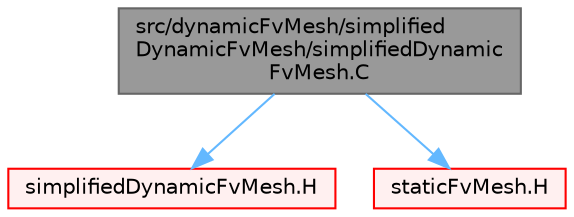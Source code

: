 digraph "src/dynamicFvMesh/simplifiedDynamicFvMesh/simplifiedDynamicFvMesh.C"
{
 // LATEX_PDF_SIZE
  bgcolor="transparent";
  edge [fontname=Helvetica,fontsize=10,labelfontname=Helvetica,labelfontsize=10];
  node [fontname=Helvetica,fontsize=10,shape=box,height=0.2,width=0.4];
  Node1 [id="Node000001",label="src/dynamicFvMesh/simplified\lDynamicFvMesh/simplifiedDynamic\lFvMesh.C",height=0.2,width=0.4,color="gray40", fillcolor="grey60", style="filled", fontcolor="black",tooltip=" "];
  Node1 -> Node2 [id="edge1_Node000001_Node000002",color="steelblue1",style="solid",tooltip=" "];
  Node2 [id="Node000002",label="simplifiedDynamicFvMesh.H",height=0.2,width=0.4,color="red", fillcolor="#FFF0F0", style="filled",URL="$simplifiedDynamicFvMesh_8H.html",tooltip=" "];
  Node1 -> Node371 [id="edge2_Node000001_Node000371",color="steelblue1",style="solid",tooltip=" "];
  Node371 [id="Node000371",label="staticFvMesh.H",height=0.2,width=0.4,color="red", fillcolor="#FFF0F0", style="filled",URL="$staticFvMesh_8H.html",tooltip=" "];
}
